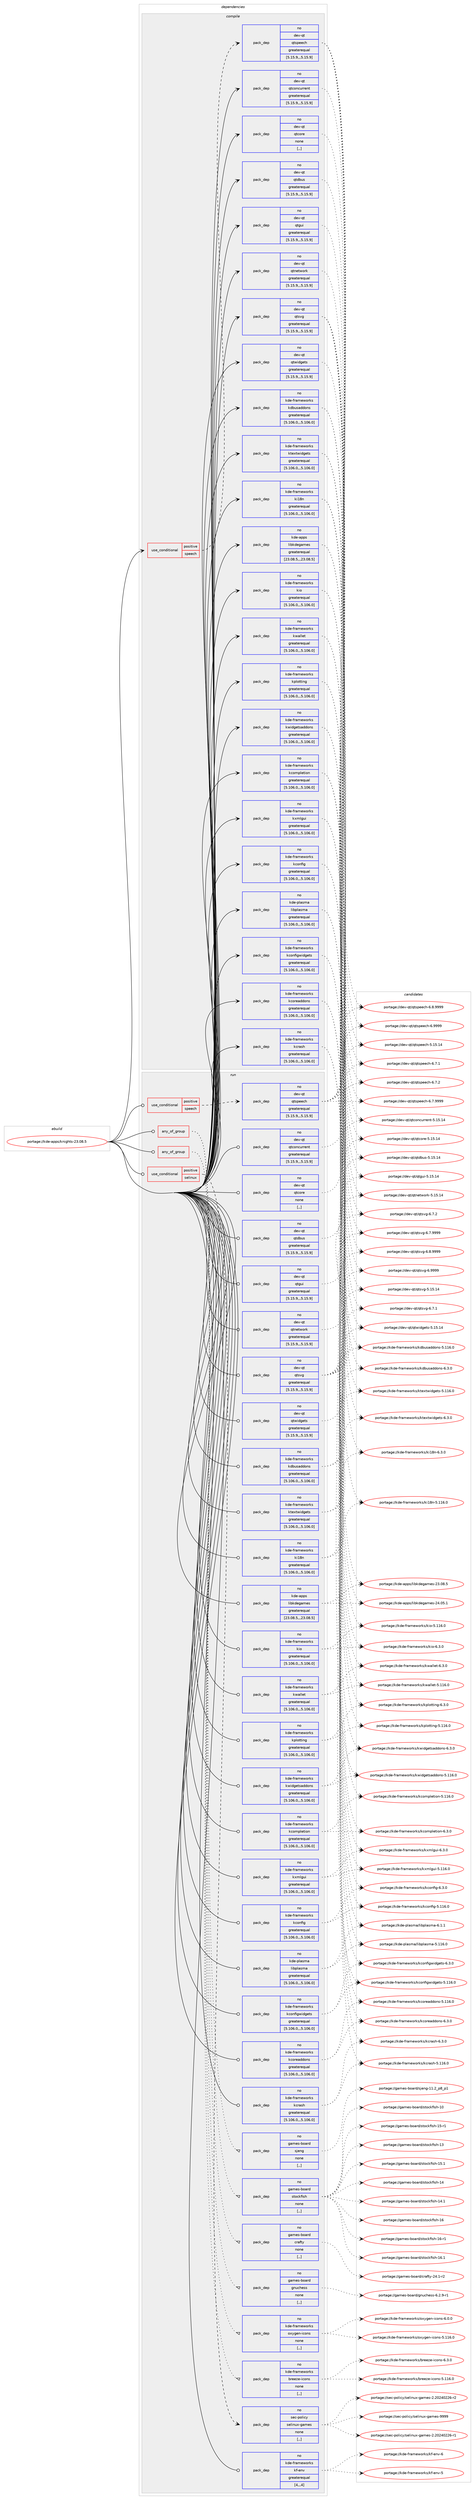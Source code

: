 digraph prolog {

# *************
# Graph options
# *************

newrank=true;
concentrate=true;
compound=true;
graph [rankdir=LR,fontname=Helvetica,fontsize=10,ranksep=1.5];#, ranksep=2.5, nodesep=0.2];
edge  [arrowhead=vee];
node  [fontname=Helvetica,fontsize=10];

# **********
# The ebuild
# **********

subgraph cluster_leftcol {
color=gray;
rank=same;
label=<<i>ebuild</i>>;
id [label="portage://kde-apps/knights-23.08.5", color=red, width=4, href="../kde-apps/knights-23.08.5.svg"];
}

# ****************
# The dependencies
# ****************

subgraph cluster_midcol {
color=gray;
label=<<i>dependencies</i>>;
subgraph cluster_compile {
fillcolor="#eeeeee";
style=filled;
label=<<i>compile</i>>;
subgraph cond65839 {
dependency250865 [label=<<TABLE BORDER="0" CELLBORDER="1" CELLSPACING="0" CELLPADDING="4"><TR><TD ROWSPAN="3" CELLPADDING="10">use_conditional</TD></TR><TR><TD>positive</TD></TR><TR><TD>speech</TD></TR></TABLE>>, shape=none, color=red];
subgraph pack183194 {
dependency250866 [label=<<TABLE BORDER="0" CELLBORDER="1" CELLSPACING="0" CELLPADDING="4" WIDTH="220"><TR><TD ROWSPAN="6" CELLPADDING="30">pack_dep</TD></TR><TR><TD WIDTH="110">no</TD></TR><TR><TD>dev-qt</TD></TR><TR><TD>qtspeech</TD></TR><TR><TD>greaterequal</TD></TR><TR><TD>[5.15.9,,,5.15.9]</TD></TR></TABLE>>, shape=none, color=blue];
}
dependency250865:e -> dependency250866:w [weight=20,style="dashed",arrowhead="vee"];
}
id:e -> dependency250865:w [weight=20,style="solid",arrowhead="vee"];
subgraph pack183195 {
dependency250867 [label=<<TABLE BORDER="0" CELLBORDER="1" CELLSPACING="0" CELLPADDING="4" WIDTH="220"><TR><TD ROWSPAN="6" CELLPADDING="30">pack_dep</TD></TR><TR><TD WIDTH="110">no</TD></TR><TR><TD>dev-qt</TD></TR><TR><TD>qtconcurrent</TD></TR><TR><TD>greaterequal</TD></TR><TR><TD>[5.15.9,,,5.15.9]</TD></TR></TABLE>>, shape=none, color=blue];
}
id:e -> dependency250867:w [weight=20,style="solid",arrowhead="vee"];
subgraph pack183196 {
dependency250868 [label=<<TABLE BORDER="0" CELLBORDER="1" CELLSPACING="0" CELLPADDING="4" WIDTH="220"><TR><TD ROWSPAN="6" CELLPADDING="30">pack_dep</TD></TR><TR><TD WIDTH="110">no</TD></TR><TR><TD>dev-qt</TD></TR><TR><TD>qtcore</TD></TR><TR><TD>none</TD></TR><TR><TD>[,,]</TD></TR></TABLE>>, shape=none, color=blue];
}
id:e -> dependency250868:w [weight=20,style="solid",arrowhead="vee"];
subgraph pack183197 {
dependency250869 [label=<<TABLE BORDER="0" CELLBORDER="1" CELLSPACING="0" CELLPADDING="4" WIDTH="220"><TR><TD ROWSPAN="6" CELLPADDING="30">pack_dep</TD></TR><TR><TD WIDTH="110">no</TD></TR><TR><TD>dev-qt</TD></TR><TR><TD>qtdbus</TD></TR><TR><TD>greaterequal</TD></TR><TR><TD>[5.15.9,,,5.15.9]</TD></TR></TABLE>>, shape=none, color=blue];
}
id:e -> dependency250869:w [weight=20,style="solid",arrowhead="vee"];
subgraph pack183198 {
dependency250870 [label=<<TABLE BORDER="0" CELLBORDER="1" CELLSPACING="0" CELLPADDING="4" WIDTH="220"><TR><TD ROWSPAN="6" CELLPADDING="30">pack_dep</TD></TR><TR><TD WIDTH="110">no</TD></TR><TR><TD>dev-qt</TD></TR><TR><TD>qtgui</TD></TR><TR><TD>greaterequal</TD></TR><TR><TD>[5.15.9,,,5.15.9]</TD></TR></TABLE>>, shape=none, color=blue];
}
id:e -> dependency250870:w [weight=20,style="solid",arrowhead="vee"];
subgraph pack183199 {
dependency250871 [label=<<TABLE BORDER="0" CELLBORDER="1" CELLSPACING="0" CELLPADDING="4" WIDTH="220"><TR><TD ROWSPAN="6" CELLPADDING="30">pack_dep</TD></TR><TR><TD WIDTH="110">no</TD></TR><TR><TD>dev-qt</TD></TR><TR><TD>qtnetwork</TD></TR><TR><TD>greaterequal</TD></TR><TR><TD>[5.15.9,,,5.15.9]</TD></TR></TABLE>>, shape=none, color=blue];
}
id:e -> dependency250871:w [weight=20,style="solid",arrowhead="vee"];
subgraph pack183200 {
dependency250872 [label=<<TABLE BORDER="0" CELLBORDER="1" CELLSPACING="0" CELLPADDING="4" WIDTH="220"><TR><TD ROWSPAN="6" CELLPADDING="30">pack_dep</TD></TR><TR><TD WIDTH="110">no</TD></TR><TR><TD>dev-qt</TD></TR><TR><TD>qtsvg</TD></TR><TR><TD>greaterequal</TD></TR><TR><TD>[5.15.9,,,5.15.9]</TD></TR></TABLE>>, shape=none, color=blue];
}
id:e -> dependency250872:w [weight=20,style="solid",arrowhead="vee"];
subgraph pack183201 {
dependency250873 [label=<<TABLE BORDER="0" CELLBORDER="1" CELLSPACING="0" CELLPADDING="4" WIDTH="220"><TR><TD ROWSPAN="6" CELLPADDING="30">pack_dep</TD></TR><TR><TD WIDTH="110">no</TD></TR><TR><TD>dev-qt</TD></TR><TR><TD>qtwidgets</TD></TR><TR><TD>greaterequal</TD></TR><TR><TD>[5.15.9,,,5.15.9]</TD></TR></TABLE>>, shape=none, color=blue];
}
id:e -> dependency250873:w [weight=20,style="solid",arrowhead="vee"];
subgraph pack183202 {
dependency250874 [label=<<TABLE BORDER="0" CELLBORDER="1" CELLSPACING="0" CELLPADDING="4" WIDTH="220"><TR><TD ROWSPAN="6" CELLPADDING="30">pack_dep</TD></TR><TR><TD WIDTH="110">no</TD></TR><TR><TD>kde-apps</TD></TR><TR><TD>libkdegames</TD></TR><TR><TD>greaterequal</TD></TR><TR><TD>[23.08.5,,,23.08.5]</TD></TR></TABLE>>, shape=none, color=blue];
}
id:e -> dependency250874:w [weight=20,style="solid",arrowhead="vee"];
subgraph pack183203 {
dependency250875 [label=<<TABLE BORDER="0" CELLBORDER="1" CELLSPACING="0" CELLPADDING="4" WIDTH="220"><TR><TD ROWSPAN="6" CELLPADDING="30">pack_dep</TD></TR><TR><TD WIDTH="110">no</TD></TR><TR><TD>kde-frameworks</TD></TR><TR><TD>kcompletion</TD></TR><TR><TD>greaterequal</TD></TR><TR><TD>[5.106.0,,,5.106.0]</TD></TR></TABLE>>, shape=none, color=blue];
}
id:e -> dependency250875:w [weight=20,style="solid",arrowhead="vee"];
subgraph pack183204 {
dependency250876 [label=<<TABLE BORDER="0" CELLBORDER="1" CELLSPACING="0" CELLPADDING="4" WIDTH="220"><TR><TD ROWSPAN="6" CELLPADDING="30">pack_dep</TD></TR><TR><TD WIDTH="110">no</TD></TR><TR><TD>kde-frameworks</TD></TR><TR><TD>kconfig</TD></TR><TR><TD>greaterequal</TD></TR><TR><TD>[5.106.0,,,5.106.0]</TD></TR></TABLE>>, shape=none, color=blue];
}
id:e -> dependency250876:w [weight=20,style="solid",arrowhead="vee"];
subgraph pack183205 {
dependency250877 [label=<<TABLE BORDER="0" CELLBORDER="1" CELLSPACING="0" CELLPADDING="4" WIDTH="220"><TR><TD ROWSPAN="6" CELLPADDING="30">pack_dep</TD></TR><TR><TD WIDTH="110">no</TD></TR><TR><TD>kde-frameworks</TD></TR><TR><TD>kconfigwidgets</TD></TR><TR><TD>greaterequal</TD></TR><TR><TD>[5.106.0,,,5.106.0]</TD></TR></TABLE>>, shape=none, color=blue];
}
id:e -> dependency250877:w [weight=20,style="solid",arrowhead="vee"];
subgraph pack183206 {
dependency250878 [label=<<TABLE BORDER="0" CELLBORDER="1" CELLSPACING="0" CELLPADDING="4" WIDTH="220"><TR><TD ROWSPAN="6" CELLPADDING="30">pack_dep</TD></TR><TR><TD WIDTH="110">no</TD></TR><TR><TD>kde-frameworks</TD></TR><TR><TD>kcoreaddons</TD></TR><TR><TD>greaterequal</TD></TR><TR><TD>[5.106.0,,,5.106.0]</TD></TR></TABLE>>, shape=none, color=blue];
}
id:e -> dependency250878:w [weight=20,style="solid",arrowhead="vee"];
subgraph pack183207 {
dependency250879 [label=<<TABLE BORDER="0" CELLBORDER="1" CELLSPACING="0" CELLPADDING="4" WIDTH="220"><TR><TD ROWSPAN="6" CELLPADDING="30">pack_dep</TD></TR><TR><TD WIDTH="110">no</TD></TR><TR><TD>kde-frameworks</TD></TR><TR><TD>kcrash</TD></TR><TR><TD>greaterequal</TD></TR><TR><TD>[5.106.0,,,5.106.0]</TD></TR></TABLE>>, shape=none, color=blue];
}
id:e -> dependency250879:w [weight=20,style="solid",arrowhead="vee"];
subgraph pack183208 {
dependency250880 [label=<<TABLE BORDER="0" CELLBORDER="1" CELLSPACING="0" CELLPADDING="4" WIDTH="220"><TR><TD ROWSPAN="6" CELLPADDING="30">pack_dep</TD></TR><TR><TD WIDTH="110">no</TD></TR><TR><TD>kde-frameworks</TD></TR><TR><TD>kdbusaddons</TD></TR><TR><TD>greaterequal</TD></TR><TR><TD>[5.106.0,,,5.106.0]</TD></TR></TABLE>>, shape=none, color=blue];
}
id:e -> dependency250880:w [weight=20,style="solid",arrowhead="vee"];
subgraph pack183209 {
dependency250881 [label=<<TABLE BORDER="0" CELLBORDER="1" CELLSPACING="0" CELLPADDING="4" WIDTH="220"><TR><TD ROWSPAN="6" CELLPADDING="30">pack_dep</TD></TR><TR><TD WIDTH="110">no</TD></TR><TR><TD>kde-frameworks</TD></TR><TR><TD>ki18n</TD></TR><TR><TD>greaterequal</TD></TR><TR><TD>[5.106.0,,,5.106.0]</TD></TR></TABLE>>, shape=none, color=blue];
}
id:e -> dependency250881:w [weight=20,style="solid",arrowhead="vee"];
subgraph pack183210 {
dependency250882 [label=<<TABLE BORDER="0" CELLBORDER="1" CELLSPACING="0" CELLPADDING="4" WIDTH="220"><TR><TD ROWSPAN="6" CELLPADDING="30">pack_dep</TD></TR><TR><TD WIDTH="110">no</TD></TR><TR><TD>kde-frameworks</TD></TR><TR><TD>kio</TD></TR><TR><TD>greaterequal</TD></TR><TR><TD>[5.106.0,,,5.106.0]</TD></TR></TABLE>>, shape=none, color=blue];
}
id:e -> dependency250882:w [weight=20,style="solid",arrowhead="vee"];
subgraph pack183211 {
dependency250883 [label=<<TABLE BORDER="0" CELLBORDER="1" CELLSPACING="0" CELLPADDING="4" WIDTH="220"><TR><TD ROWSPAN="6" CELLPADDING="30">pack_dep</TD></TR><TR><TD WIDTH="110">no</TD></TR><TR><TD>kde-frameworks</TD></TR><TR><TD>kplotting</TD></TR><TR><TD>greaterequal</TD></TR><TR><TD>[5.106.0,,,5.106.0]</TD></TR></TABLE>>, shape=none, color=blue];
}
id:e -> dependency250883:w [weight=20,style="solid",arrowhead="vee"];
subgraph pack183212 {
dependency250884 [label=<<TABLE BORDER="0" CELLBORDER="1" CELLSPACING="0" CELLPADDING="4" WIDTH="220"><TR><TD ROWSPAN="6" CELLPADDING="30">pack_dep</TD></TR><TR><TD WIDTH="110">no</TD></TR><TR><TD>kde-frameworks</TD></TR><TR><TD>ktextwidgets</TD></TR><TR><TD>greaterequal</TD></TR><TR><TD>[5.106.0,,,5.106.0]</TD></TR></TABLE>>, shape=none, color=blue];
}
id:e -> dependency250884:w [weight=20,style="solid",arrowhead="vee"];
subgraph pack183213 {
dependency250885 [label=<<TABLE BORDER="0" CELLBORDER="1" CELLSPACING="0" CELLPADDING="4" WIDTH="220"><TR><TD ROWSPAN="6" CELLPADDING="30">pack_dep</TD></TR><TR><TD WIDTH="110">no</TD></TR><TR><TD>kde-frameworks</TD></TR><TR><TD>kwallet</TD></TR><TR><TD>greaterequal</TD></TR><TR><TD>[5.106.0,,,5.106.0]</TD></TR></TABLE>>, shape=none, color=blue];
}
id:e -> dependency250885:w [weight=20,style="solid",arrowhead="vee"];
subgraph pack183214 {
dependency250886 [label=<<TABLE BORDER="0" CELLBORDER="1" CELLSPACING="0" CELLPADDING="4" WIDTH="220"><TR><TD ROWSPAN="6" CELLPADDING="30">pack_dep</TD></TR><TR><TD WIDTH="110">no</TD></TR><TR><TD>kde-frameworks</TD></TR><TR><TD>kwidgetsaddons</TD></TR><TR><TD>greaterequal</TD></TR><TR><TD>[5.106.0,,,5.106.0]</TD></TR></TABLE>>, shape=none, color=blue];
}
id:e -> dependency250886:w [weight=20,style="solid",arrowhead="vee"];
subgraph pack183215 {
dependency250887 [label=<<TABLE BORDER="0" CELLBORDER="1" CELLSPACING="0" CELLPADDING="4" WIDTH="220"><TR><TD ROWSPAN="6" CELLPADDING="30">pack_dep</TD></TR><TR><TD WIDTH="110">no</TD></TR><TR><TD>kde-frameworks</TD></TR><TR><TD>kxmlgui</TD></TR><TR><TD>greaterequal</TD></TR><TR><TD>[5.106.0,,,5.106.0]</TD></TR></TABLE>>, shape=none, color=blue];
}
id:e -> dependency250887:w [weight=20,style="solid",arrowhead="vee"];
subgraph pack183216 {
dependency250888 [label=<<TABLE BORDER="0" CELLBORDER="1" CELLSPACING="0" CELLPADDING="4" WIDTH="220"><TR><TD ROWSPAN="6" CELLPADDING="30">pack_dep</TD></TR><TR><TD WIDTH="110">no</TD></TR><TR><TD>kde-plasma</TD></TR><TR><TD>libplasma</TD></TR><TR><TD>greaterequal</TD></TR><TR><TD>[5.106.0,,,5.106.0]</TD></TR></TABLE>>, shape=none, color=blue];
}
id:e -> dependency250888:w [weight=20,style="solid",arrowhead="vee"];
}
subgraph cluster_compileandrun {
fillcolor="#eeeeee";
style=filled;
label=<<i>compile and run</i>>;
}
subgraph cluster_run {
fillcolor="#eeeeee";
style=filled;
label=<<i>run</i>>;
subgraph any1680 {
dependency250889 [label=<<TABLE BORDER="0" CELLBORDER="1" CELLSPACING="0" CELLPADDING="4"><TR><TD CELLPADDING="10">any_of_group</TD></TR></TABLE>>, shape=none, color=red];subgraph pack183217 {
dependency250890 [label=<<TABLE BORDER="0" CELLBORDER="1" CELLSPACING="0" CELLPADDING="4" WIDTH="220"><TR><TD ROWSPAN="6" CELLPADDING="30">pack_dep</TD></TR><TR><TD WIDTH="110">no</TD></TR><TR><TD>games-board</TD></TR><TR><TD>gnuchess</TD></TR><TR><TD>none</TD></TR><TR><TD>[,,]</TD></TR></TABLE>>, shape=none, color=blue];
}
dependency250889:e -> dependency250890:w [weight=20,style="dotted",arrowhead="oinv"];
subgraph pack183218 {
dependency250891 [label=<<TABLE BORDER="0" CELLBORDER="1" CELLSPACING="0" CELLPADDING="4" WIDTH="220"><TR><TD ROWSPAN="6" CELLPADDING="30">pack_dep</TD></TR><TR><TD WIDTH="110">no</TD></TR><TR><TD>games-board</TD></TR><TR><TD>crafty</TD></TR><TR><TD>none</TD></TR><TR><TD>[,,]</TD></TR></TABLE>>, shape=none, color=blue];
}
dependency250889:e -> dependency250891:w [weight=20,style="dotted",arrowhead="oinv"];
subgraph pack183219 {
dependency250892 [label=<<TABLE BORDER="0" CELLBORDER="1" CELLSPACING="0" CELLPADDING="4" WIDTH="220"><TR><TD ROWSPAN="6" CELLPADDING="30">pack_dep</TD></TR><TR><TD WIDTH="110">no</TD></TR><TR><TD>games-board</TD></TR><TR><TD>stockfish</TD></TR><TR><TD>none</TD></TR><TR><TD>[,,]</TD></TR></TABLE>>, shape=none, color=blue];
}
dependency250889:e -> dependency250892:w [weight=20,style="dotted",arrowhead="oinv"];
subgraph pack183220 {
dependency250893 [label=<<TABLE BORDER="0" CELLBORDER="1" CELLSPACING="0" CELLPADDING="4" WIDTH="220"><TR><TD ROWSPAN="6" CELLPADDING="30">pack_dep</TD></TR><TR><TD WIDTH="110">no</TD></TR><TR><TD>games-board</TD></TR><TR><TD>sjeng</TD></TR><TR><TD>none</TD></TR><TR><TD>[,,]</TD></TR></TABLE>>, shape=none, color=blue];
}
dependency250889:e -> dependency250893:w [weight=20,style="dotted",arrowhead="oinv"];
}
id:e -> dependency250889:w [weight=20,style="solid",arrowhead="odot"];
subgraph any1681 {
dependency250894 [label=<<TABLE BORDER="0" CELLBORDER="1" CELLSPACING="0" CELLPADDING="4"><TR><TD CELLPADDING="10">any_of_group</TD></TR></TABLE>>, shape=none, color=red];subgraph pack183221 {
dependency250895 [label=<<TABLE BORDER="0" CELLBORDER="1" CELLSPACING="0" CELLPADDING="4" WIDTH="220"><TR><TD ROWSPAN="6" CELLPADDING="30">pack_dep</TD></TR><TR><TD WIDTH="110">no</TD></TR><TR><TD>kde-frameworks</TD></TR><TR><TD>breeze-icons</TD></TR><TR><TD>none</TD></TR><TR><TD>[,,]</TD></TR></TABLE>>, shape=none, color=blue];
}
dependency250894:e -> dependency250895:w [weight=20,style="dotted",arrowhead="oinv"];
subgraph pack183222 {
dependency250896 [label=<<TABLE BORDER="0" CELLBORDER="1" CELLSPACING="0" CELLPADDING="4" WIDTH="220"><TR><TD ROWSPAN="6" CELLPADDING="30">pack_dep</TD></TR><TR><TD WIDTH="110">no</TD></TR><TR><TD>kde-frameworks</TD></TR><TR><TD>oxygen-icons</TD></TR><TR><TD>none</TD></TR><TR><TD>[,,]</TD></TR></TABLE>>, shape=none, color=blue];
}
dependency250894:e -> dependency250896:w [weight=20,style="dotted",arrowhead="oinv"];
}
id:e -> dependency250894:w [weight=20,style="solid",arrowhead="odot"];
subgraph cond65840 {
dependency250897 [label=<<TABLE BORDER="0" CELLBORDER="1" CELLSPACING="0" CELLPADDING="4"><TR><TD ROWSPAN="3" CELLPADDING="10">use_conditional</TD></TR><TR><TD>positive</TD></TR><TR><TD>selinux</TD></TR></TABLE>>, shape=none, color=red];
subgraph pack183223 {
dependency250898 [label=<<TABLE BORDER="0" CELLBORDER="1" CELLSPACING="0" CELLPADDING="4" WIDTH="220"><TR><TD ROWSPAN="6" CELLPADDING="30">pack_dep</TD></TR><TR><TD WIDTH="110">no</TD></TR><TR><TD>sec-policy</TD></TR><TR><TD>selinux-games</TD></TR><TR><TD>none</TD></TR><TR><TD>[,,]</TD></TR></TABLE>>, shape=none, color=blue];
}
dependency250897:e -> dependency250898:w [weight=20,style="dashed",arrowhead="vee"];
}
id:e -> dependency250897:w [weight=20,style="solid",arrowhead="odot"];
subgraph cond65841 {
dependency250899 [label=<<TABLE BORDER="0" CELLBORDER="1" CELLSPACING="0" CELLPADDING="4"><TR><TD ROWSPAN="3" CELLPADDING="10">use_conditional</TD></TR><TR><TD>positive</TD></TR><TR><TD>speech</TD></TR></TABLE>>, shape=none, color=red];
subgraph pack183224 {
dependency250900 [label=<<TABLE BORDER="0" CELLBORDER="1" CELLSPACING="0" CELLPADDING="4" WIDTH="220"><TR><TD ROWSPAN="6" CELLPADDING="30">pack_dep</TD></TR><TR><TD WIDTH="110">no</TD></TR><TR><TD>dev-qt</TD></TR><TR><TD>qtspeech</TD></TR><TR><TD>greaterequal</TD></TR><TR><TD>[5.15.9,,,5.15.9]</TD></TR></TABLE>>, shape=none, color=blue];
}
dependency250899:e -> dependency250900:w [weight=20,style="dashed",arrowhead="vee"];
}
id:e -> dependency250899:w [weight=20,style="solid",arrowhead="odot"];
subgraph pack183225 {
dependency250901 [label=<<TABLE BORDER="0" CELLBORDER="1" CELLSPACING="0" CELLPADDING="4" WIDTH="220"><TR><TD ROWSPAN="6" CELLPADDING="30">pack_dep</TD></TR><TR><TD WIDTH="110">no</TD></TR><TR><TD>dev-qt</TD></TR><TR><TD>qtconcurrent</TD></TR><TR><TD>greaterequal</TD></TR><TR><TD>[5.15.9,,,5.15.9]</TD></TR></TABLE>>, shape=none, color=blue];
}
id:e -> dependency250901:w [weight=20,style="solid",arrowhead="odot"];
subgraph pack183226 {
dependency250902 [label=<<TABLE BORDER="0" CELLBORDER="1" CELLSPACING="0" CELLPADDING="4" WIDTH="220"><TR><TD ROWSPAN="6" CELLPADDING="30">pack_dep</TD></TR><TR><TD WIDTH="110">no</TD></TR><TR><TD>dev-qt</TD></TR><TR><TD>qtcore</TD></TR><TR><TD>none</TD></TR><TR><TD>[,,]</TD></TR></TABLE>>, shape=none, color=blue];
}
id:e -> dependency250902:w [weight=20,style="solid",arrowhead="odot"];
subgraph pack183227 {
dependency250903 [label=<<TABLE BORDER="0" CELLBORDER="1" CELLSPACING="0" CELLPADDING="4" WIDTH="220"><TR><TD ROWSPAN="6" CELLPADDING="30">pack_dep</TD></TR><TR><TD WIDTH="110">no</TD></TR><TR><TD>dev-qt</TD></TR><TR><TD>qtdbus</TD></TR><TR><TD>greaterequal</TD></TR><TR><TD>[5.15.9,,,5.15.9]</TD></TR></TABLE>>, shape=none, color=blue];
}
id:e -> dependency250903:w [weight=20,style="solid",arrowhead="odot"];
subgraph pack183228 {
dependency250904 [label=<<TABLE BORDER="0" CELLBORDER="1" CELLSPACING="0" CELLPADDING="4" WIDTH="220"><TR><TD ROWSPAN="6" CELLPADDING="30">pack_dep</TD></TR><TR><TD WIDTH="110">no</TD></TR><TR><TD>dev-qt</TD></TR><TR><TD>qtgui</TD></TR><TR><TD>greaterequal</TD></TR><TR><TD>[5.15.9,,,5.15.9]</TD></TR></TABLE>>, shape=none, color=blue];
}
id:e -> dependency250904:w [weight=20,style="solid",arrowhead="odot"];
subgraph pack183229 {
dependency250905 [label=<<TABLE BORDER="0" CELLBORDER="1" CELLSPACING="0" CELLPADDING="4" WIDTH="220"><TR><TD ROWSPAN="6" CELLPADDING="30">pack_dep</TD></TR><TR><TD WIDTH="110">no</TD></TR><TR><TD>dev-qt</TD></TR><TR><TD>qtnetwork</TD></TR><TR><TD>greaterequal</TD></TR><TR><TD>[5.15.9,,,5.15.9]</TD></TR></TABLE>>, shape=none, color=blue];
}
id:e -> dependency250905:w [weight=20,style="solid",arrowhead="odot"];
subgraph pack183230 {
dependency250906 [label=<<TABLE BORDER="0" CELLBORDER="1" CELLSPACING="0" CELLPADDING="4" WIDTH="220"><TR><TD ROWSPAN="6" CELLPADDING="30">pack_dep</TD></TR><TR><TD WIDTH="110">no</TD></TR><TR><TD>dev-qt</TD></TR><TR><TD>qtsvg</TD></TR><TR><TD>greaterequal</TD></TR><TR><TD>[5.15.9,,,5.15.9]</TD></TR></TABLE>>, shape=none, color=blue];
}
id:e -> dependency250906:w [weight=20,style="solid",arrowhead="odot"];
subgraph pack183231 {
dependency250907 [label=<<TABLE BORDER="0" CELLBORDER="1" CELLSPACING="0" CELLPADDING="4" WIDTH="220"><TR><TD ROWSPAN="6" CELLPADDING="30">pack_dep</TD></TR><TR><TD WIDTH="110">no</TD></TR><TR><TD>dev-qt</TD></TR><TR><TD>qtwidgets</TD></TR><TR><TD>greaterequal</TD></TR><TR><TD>[5.15.9,,,5.15.9]</TD></TR></TABLE>>, shape=none, color=blue];
}
id:e -> dependency250907:w [weight=20,style="solid",arrowhead="odot"];
subgraph pack183232 {
dependency250908 [label=<<TABLE BORDER="0" CELLBORDER="1" CELLSPACING="0" CELLPADDING="4" WIDTH="220"><TR><TD ROWSPAN="6" CELLPADDING="30">pack_dep</TD></TR><TR><TD WIDTH="110">no</TD></TR><TR><TD>kde-apps</TD></TR><TR><TD>libkdegames</TD></TR><TR><TD>greaterequal</TD></TR><TR><TD>[23.08.5,,,23.08.5]</TD></TR></TABLE>>, shape=none, color=blue];
}
id:e -> dependency250908:w [weight=20,style="solid",arrowhead="odot"];
subgraph pack183233 {
dependency250909 [label=<<TABLE BORDER="0" CELLBORDER="1" CELLSPACING="0" CELLPADDING="4" WIDTH="220"><TR><TD ROWSPAN="6" CELLPADDING="30">pack_dep</TD></TR><TR><TD WIDTH="110">no</TD></TR><TR><TD>kde-frameworks</TD></TR><TR><TD>kcompletion</TD></TR><TR><TD>greaterequal</TD></TR><TR><TD>[5.106.0,,,5.106.0]</TD></TR></TABLE>>, shape=none, color=blue];
}
id:e -> dependency250909:w [weight=20,style="solid",arrowhead="odot"];
subgraph pack183234 {
dependency250910 [label=<<TABLE BORDER="0" CELLBORDER="1" CELLSPACING="0" CELLPADDING="4" WIDTH="220"><TR><TD ROWSPAN="6" CELLPADDING="30">pack_dep</TD></TR><TR><TD WIDTH="110">no</TD></TR><TR><TD>kde-frameworks</TD></TR><TR><TD>kconfig</TD></TR><TR><TD>greaterequal</TD></TR><TR><TD>[5.106.0,,,5.106.0]</TD></TR></TABLE>>, shape=none, color=blue];
}
id:e -> dependency250910:w [weight=20,style="solid",arrowhead="odot"];
subgraph pack183235 {
dependency250911 [label=<<TABLE BORDER="0" CELLBORDER="1" CELLSPACING="0" CELLPADDING="4" WIDTH="220"><TR><TD ROWSPAN="6" CELLPADDING="30">pack_dep</TD></TR><TR><TD WIDTH="110">no</TD></TR><TR><TD>kde-frameworks</TD></TR><TR><TD>kconfigwidgets</TD></TR><TR><TD>greaterequal</TD></TR><TR><TD>[5.106.0,,,5.106.0]</TD></TR></TABLE>>, shape=none, color=blue];
}
id:e -> dependency250911:w [weight=20,style="solid",arrowhead="odot"];
subgraph pack183236 {
dependency250912 [label=<<TABLE BORDER="0" CELLBORDER="1" CELLSPACING="0" CELLPADDING="4" WIDTH="220"><TR><TD ROWSPAN="6" CELLPADDING="30">pack_dep</TD></TR><TR><TD WIDTH="110">no</TD></TR><TR><TD>kde-frameworks</TD></TR><TR><TD>kcoreaddons</TD></TR><TR><TD>greaterequal</TD></TR><TR><TD>[5.106.0,,,5.106.0]</TD></TR></TABLE>>, shape=none, color=blue];
}
id:e -> dependency250912:w [weight=20,style="solid",arrowhead="odot"];
subgraph pack183237 {
dependency250913 [label=<<TABLE BORDER="0" CELLBORDER="1" CELLSPACING="0" CELLPADDING="4" WIDTH="220"><TR><TD ROWSPAN="6" CELLPADDING="30">pack_dep</TD></TR><TR><TD WIDTH="110">no</TD></TR><TR><TD>kde-frameworks</TD></TR><TR><TD>kcrash</TD></TR><TR><TD>greaterequal</TD></TR><TR><TD>[5.106.0,,,5.106.0]</TD></TR></TABLE>>, shape=none, color=blue];
}
id:e -> dependency250913:w [weight=20,style="solid",arrowhead="odot"];
subgraph pack183238 {
dependency250914 [label=<<TABLE BORDER="0" CELLBORDER="1" CELLSPACING="0" CELLPADDING="4" WIDTH="220"><TR><TD ROWSPAN="6" CELLPADDING="30">pack_dep</TD></TR><TR><TD WIDTH="110">no</TD></TR><TR><TD>kde-frameworks</TD></TR><TR><TD>kdbusaddons</TD></TR><TR><TD>greaterequal</TD></TR><TR><TD>[5.106.0,,,5.106.0]</TD></TR></TABLE>>, shape=none, color=blue];
}
id:e -> dependency250914:w [weight=20,style="solid",arrowhead="odot"];
subgraph pack183239 {
dependency250915 [label=<<TABLE BORDER="0" CELLBORDER="1" CELLSPACING="0" CELLPADDING="4" WIDTH="220"><TR><TD ROWSPAN="6" CELLPADDING="30">pack_dep</TD></TR><TR><TD WIDTH="110">no</TD></TR><TR><TD>kde-frameworks</TD></TR><TR><TD>kf-env</TD></TR><TR><TD>greaterequal</TD></TR><TR><TD>[4,,,4]</TD></TR></TABLE>>, shape=none, color=blue];
}
id:e -> dependency250915:w [weight=20,style="solid",arrowhead="odot"];
subgraph pack183240 {
dependency250916 [label=<<TABLE BORDER="0" CELLBORDER="1" CELLSPACING="0" CELLPADDING="4" WIDTH="220"><TR><TD ROWSPAN="6" CELLPADDING="30">pack_dep</TD></TR><TR><TD WIDTH="110">no</TD></TR><TR><TD>kde-frameworks</TD></TR><TR><TD>ki18n</TD></TR><TR><TD>greaterequal</TD></TR><TR><TD>[5.106.0,,,5.106.0]</TD></TR></TABLE>>, shape=none, color=blue];
}
id:e -> dependency250916:w [weight=20,style="solid",arrowhead="odot"];
subgraph pack183241 {
dependency250917 [label=<<TABLE BORDER="0" CELLBORDER="1" CELLSPACING="0" CELLPADDING="4" WIDTH="220"><TR><TD ROWSPAN="6" CELLPADDING="30">pack_dep</TD></TR><TR><TD WIDTH="110">no</TD></TR><TR><TD>kde-frameworks</TD></TR><TR><TD>kio</TD></TR><TR><TD>greaterequal</TD></TR><TR><TD>[5.106.0,,,5.106.0]</TD></TR></TABLE>>, shape=none, color=blue];
}
id:e -> dependency250917:w [weight=20,style="solid",arrowhead="odot"];
subgraph pack183242 {
dependency250918 [label=<<TABLE BORDER="0" CELLBORDER="1" CELLSPACING="0" CELLPADDING="4" WIDTH="220"><TR><TD ROWSPAN="6" CELLPADDING="30">pack_dep</TD></TR><TR><TD WIDTH="110">no</TD></TR><TR><TD>kde-frameworks</TD></TR><TR><TD>kplotting</TD></TR><TR><TD>greaterequal</TD></TR><TR><TD>[5.106.0,,,5.106.0]</TD></TR></TABLE>>, shape=none, color=blue];
}
id:e -> dependency250918:w [weight=20,style="solid",arrowhead="odot"];
subgraph pack183243 {
dependency250919 [label=<<TABLE BORDER="0" CELLBORDER="1" CELLSPACING="0" CELLPADDING="4" WIDTH="220"><TR><TD ROWSPAN="6" CELLPADDING="30">pack_dep</TD></TR><TR><TD WIDTH="110">no</TD></TR><TR><TD>kde-frameworks</TD></TR><TR><TD>ktextwidgets</TD></TR><TR><TD>greaterequal</TD></TR><TR><TD>[5.106.0,,,5.106.0]</TD></TR></TABLE>>, shape=none, color=blue];
}
id:e -> dependency250919:w [weight=20,style="solid",arrowhead="odot"];
subgraph pack183244 {
dependency250920 [label=<<TABLE BORDER="0" CELLBORDER="1" CELLSPACING="0" CELLPADDING="4" WIDTH="220"><TR><TD ROWSPAN="6" CELLPADDING="30">pack_dep</TD></TR><TR><TD WIDTH="110">no</TD></TR><TR><TD>kde-frameworks</TD></TR><TR><TD>kwallet</TD></TR><TR><TD>greaterequal</TD></TR><TR><TD>[5.106.0,,,5.106.0]</TD></TR></TABLE>>, shape=none, color=blue];
}
id:e -> dependency250920:w [weight=20,style="solid",arrowhead="odot"];
subgraph pack183245 {
dependency250921 [label=<<TABLE BORDER="0" CELLBORDER="1" CELLSPACING="0" CELLPADDING="4" WIDTH="220"><TR><TD ROWSPAN="6" CELLPADDING="30">pack_dep</TD></TR><TR><TD WIDTH="110">no</TD></TR><TR><TD>kde-frameworks</TD></TR><TR><TD>kwidgetsaddons</TD></TR><TR><TD>greaterequal</TD></TR><TR><TD>[5.106.0,,,5.106.0]</TD></TR></TABLE>>, shape=none, color=blue];
}
id:e -> dependency250921:w [weight=20,style="solid",arrowhead="odot"];
subgraph pack183246 {
dependency250922 [label=<<TABLE BORDER="0" CELLBORDER="1" CELLSPACING="0" CELLPADDING="4" WIDTH="220"><TR><TD ROWSPAN="6" CELLPADDING="30">pack_dep</TD></TR><TR><TD WIDTH="110">no</TD></TR><TR><TD>kde-frameworks</TD></TR><TR><TD>kxmlgui</TD></TR><TR><TD>greaterequal</TD></TR><TR><TD>[5.106.0,,,5.106.0]</TD></TR></TABLE>>, shape=none, color=blue];
}
id:e -> dependency250922:w [weight=20,style="solid",arrowhead="odot"];
subgraph pack183247 {
dependency250923 [label=<<TABLE BORDER="0" CELLBORDER="1" CELLSPACING="0" CELLPADDING="4" WIDTH="220"><TR><TD ROWSPAN="6" CELLPADDING="30">pack_dep</TD></TR><TR><TD WIDTH="110">no</TD></TR><TR><TD>kde-plasma</TD></TR><TR><TD>libplasma</TD></TR><TR><TD>greaterequal</TD></TR><TR><TD>[5.106.0,,,5.106.0]</TD></TR></TABLE>>, shape=none, color=blue];
}
id:e -> dependency250923:w [weight=20,style="solid",arrowhead="odot"];
}
}

# **************
# The candidates
# **************

subgraph cluster_choices {
rank=same;
color=gray;
label=<<i>candidates</i>>;

subgraph choice183194 {
color=black;
nodesep=1;
choice1001011184511311647113116115112101101991044553464953464952 [label="portage://dev-qt/qtspeech-5.15.14", color=red, width=4,href="../dev-qt/qtspeech-5.15.14.svg"];
choice100101118451131164711311611511210110199104455446554649 [label="portage://dev-qt/qtspeech-6.7.1", color=red, width=4,href="../dev-qt/qtspeech-6.7.1.svg"];
choice100101118451131164711311611511210110199104455446554650 [label="portage://dev-qt/qtspeech-6.7.2", color=red, width=4,href="../dev-qt/qtspeech-6.7.2.svg"];
choice100101118451131164711311611511210110199104455446554657575757 [label="portage://dev-qt/qtspeech-6.7.9999", color=red, width=4,href="../dev-qt/qtspeech-6.7.9999.svg"];
choice100101118451131164711311611511210110199104455446564657575757 [label="portage://dev-qt/qtspeech-6.8.9999", color=red, width=4,href="../dev-qt/qtspeech-6.8.9999.svg"];
choice10010111845113116471131161151121011019910445544657575757 [label="portage://dev-qt/qtspeech-6.9999", color=red, width=4,href="../dev-qt/qtspeech-6.9999.svg"];
dependency250866:e -> choice1001011184511311647113116115112101101991044553464953464952:w [style=dotted,weight="100"];
dependency250866:e -> choice100101118451131164711311611511210110199104455446554649:w [style=dotted,weight="100"];
dependency250866:e -> choice100101118451131164711311611511210110199104455446554650:w [style=dotted,weight="100"];
dependency250866:e -> choice100101118451131164711311611511210110199104455446554657575757:w [style=dotted,weight="100"];
dependency250866:e -> choice100101118451131164711311611511210110199104455446564657575757:w [style=dotted,weight="100"];
dependency250866:e -> choice10010111845113116471131161151121011019910445544657575757:w [style=dotted,weight="100"];
}
subgraph choice183195 {
color=black;
nodesep=1;
choice100101118451131164711311699111110991171141141011101164553464953464952 [label="portage://dev-qt/qtconcurrent-5.15.14", color=red, width=4,href="../dev-qt/qtconcurrent-5.15.14.svg"];
dependency250867:e -> choice100101118451131164711311699111110991171141141011101164553464953464952:w [style=dotted,weight="100"];
}
subgraph choice183196 {
color=black;
nodesep=1;
choice1001011184511311647113116991111141014553464953464952 [label="portage://dev-qt/qtcore-5.15.14", color=red, width=4,href="../dev-qt/qtcore-5.15.14.svg"];
dependency250868:e -> choice1001011184511311647113116991111141014553464953464952:w [style=dotted,weight="100"];
}
subgraph choice183197 {
color=black;
nodesep=1;
choice1001011184511311647113116100981171154553464953464952 [label="portage://dev-qt/qtdbus-5.15.14", color=red, width=4,href="../dev-qt/qtdbus-5.15.14.svg"];
dependency250869:e -> choice1001011184511311647113116100981171154553464953464952:w [style=dotted,weight="100"];
}
subgraph choice183198 {
color=black;
nodesep=1;
choice10010111845113116471131161031171054553464953464952 [label="portage://dev-qt/qtgui-5.15.14", color=red, width=4,href="../dev-qt/qtgui-5.15.14.svg"];
dependency250870:e -> choice10010111845113116471131161031171054553464953464952:w [style=dotted,weight="100"];
}
subgraph choice183199 {
color=black;
nodesep=1;
choice10010111845113116471131161101011161191111141074553464953464952 [label="portage://dev-qt/qtnetwork-5.15.14", color=red, width=4,href="../dev-qt/qtnetwork-5.15.14.svg"];
dependency250871:e -> choice10010111845113116471131161101011161191111141074553464953464952:w [style=dotted,weight="100"];
}
subgraph choice183200 {
color=black;
nodesep=1;
choice10010111845113116471131161151181034553464953464952 [label="portage://dev-qt/qtsvg-5.15.14", color=red, width=4,href="../dev-qt/qtsvg-5.15.14.svg"];
choice1001011184511311647113116115118103455446554649 [label="portage://dev-qt/qtsvg-6.7.1", color=red, width=4,href="../dev-qt/qtsvg-6.7.1.svg"];
choice1001011184511311647113116115118103455446554650 [label="portage://dev-qt/qtsvg-6.7.2", color=red, width=4,href="../dev-qt/qtsvg-6.7.2.svg"];
choice1001011184511311647113116115118103455446554657575757 [label="portage://dev-qt/qtsvg-6.7.9999", color=red, width=4,href="../dev-qt/qtsvg-6.7.9999.svg"];
choice1001011184511311647113116115118103455446564657575757 [label="portage://dev-qt/qtsvg-6.8.9999", color=red, width=4,href="../dev-qt/qtsvg-6.8.9999.svg"];
choice100101118451131164711311611511810345544657575757 [label="portage://dev-qt/qtsvg-6.9999", color=red, width=4,href="../dev-qt/qtsvg-6.9999.svg"];
dependency250872:e -> choice10010111845113116471131161151181034553464953464952:w [style=dotted,weight="100"];
dependency250872:e -> choice1001011184511311647113116115118103455446554649:w [style=dotted,weight="100"];
dependency250872:e -> choice1001011184511311647113116115118103455446554650:w [style=dotted,weight="100"];
dependency250872:e -> choice1001011184511311647113116115118103455446554657575757:w [style=dotted,weight="100"];
dependency250872:e -> choice1001011184511311647113116115118103455446564657575757:w [style=dotted,weight="100"];
dependency250872:e -> choice100101118451131164711311611511810345544657575757:w [style=dotted,weight="100"];
}
subgraph choice183201 {
color=black;
nodesep=1;
choice10010111845113116471131161191051001031011161154553464953464952 [label="portage://dev-qt/qtwidgets-5.15.14", color=red, width=4,href="../dev-qt/qtwidgets-5.15.14.svg"];
dependency250873:e -> choice10010111845113116471131161191051001031011161154553464953464952:w [style=dotted,weight="100"];
}
subgraph choice183202 {
color=black;
nodesep=1;
choice10710010145971121121154710810598107100101103971091011154550514648564653 [label="portage://kde-apps/libkdegames-23.08.5", color=red, width=4,href="../kde-apps/libkdegames-23.08.5.svg"];
choice10710010145971121121154710810598107100101103971091011154550524648534649 [label="portage://kde-apps/libkdegames-24.05.1", color=red, width=4,href="../kde-apps/libkdegames-24.05.1.svg"];
dependency250874:e -> choice10710010145971121121154710810598107100101103971091011154550514648564653:w [style=dotted,weight="100"];
dependency250874:e -> choice10710010145971121121154710810598107100101103971091011154550524648534649:w [style=dotted,weight="100"];
}
subgraph choice183203 {
color=black;
nodesep=1;
choice107100101451021149710910111911111410711547107991111091121081011161051111104553464949544648 [label="portage://kde-frameworks/kcompletion-5.116.0", color=red, width=4,href="../kde-frameworks/kcompletion-5.116.0.svg"];
choice10710010145102114971091011191111141071154710799111109112108101116105111110455446514648 [label="portage://kde-frameworks/kcompletion-6.3.0", color=red, width=4,href="../kde-frameworks/kcompletion-6.3.0.svg"];
dependency250875:e -> choice107100101451021149710910111911111410711547107991111091121081011161051111104553464949544648:w [style=dotted,weight="100"];
dependency250875:e -> choice10710010145102114971091011191111141071154710799111109112108101116105111110455446514648:w [style=dotted,weight="100"];
}
subgraph choice183204 {
color=black;
nodesep=1;
choice107100101451021149710910111911111410711547107991111101021051034553464949544648 [label="portage://kde-frameworks/kconfig-5.116.0", color=red, width=4,href="../kde-frameworks/kconfig-5.116.0.svg"];
choice10710010145102114971091011191111141071154710799111110102105103455446514648 [label="portage://kde-frameworks/kconfig-6.3.0", color=red, width=4,href="../kde-frameworks/kconfig-6.3.0.svg"];
dependency250876:e -> choice107100101451021149710910111911111410711547107991111101021051034553464949544648:w [style=dotted,weight="100"];
dependency250876:e -> choice10710010145102114971091011191111141071154710799111110102105103455446514648:w [style=dotted,weight="100"];
}
subgraph choice183205 {
color=black;
nodesep=1;
choice107100101451021149710910111911111410711547107991111101021051031191051001031011161154553464949544648 [label="portage://kde-frameworks/kconfigwidgets-5.116.0", color=red, width=4,href="../kde-frameworks/kconfigwidgets-5.116.0.svg"];
choice10710010145102114971091011191111141071154710799111110102105103119105100103101116115455446514648 [label="portage://kde-frameworks/kconfigwidgets-6.3.0", color=red, width=4,href="../kde-frameworks/kconfigwidgets-6.3.0.svg"];
dependency250877:e -> choice107100101451021149710910111911111410711547107991111101021051031191051001031011161154553464949544648:w [style=dotted,weight="100"];
dependency250877:e -> choice10710010145102114971091011191111141071154710799111110102105103119105100103101116115455446514648:w [style=dotted,weight="100"];
}
subgraph choice183206 {
color=black;
nodesep=1;
choice10710010145102114971091011191111141071154710799111114101971001001111101154553464949544648 [label="portage://kde-frameworks/kcoreaddons-5.116.0", color=red, width=4,href="../kde-frameworks/kcoreaddons-5.116.0.svg"];
choice1071001014510211497109101119111114107115471079911111410197100100111110115455446514648 [label="portage://kde-frameworks/kcoreaddons-6.3.0", color=red, width=4,href="../kde-frameworks/kcoreaddons-6.3.0.svg"];
dependency250878:e -> choice10710010145102114971091011191111141071154710799111114101971001001111101154553464949544648:w [style=dotted,weight="100"];
dependency250878:e -> choice1071001014510211497109101119111114107115471079911111410197100100111110115455446514648:w [style=dotted,weight="100"];
}
subgraph choice183207 {
color=black;
nodesep=1;
choice10710010145102114971091011191111141071154710799114971151044553464949544648 [label="portage://kde-frameworks/kcrash-5.116.0", color=red, width=4,href="../kde-frameworks/kcrash-5.116.0.svg"];
choice1071001014510211497109101119111114107115471079911497115104455446514648 [label="portage://kde-frameworks/kcrash-6.3.0", color=red, width=4,href="../kde-frameworks/kcrash-6.3.0.svg"];
dependency250879:e -> choice10710010145102114971091011191111141071154710799114971151044553464949544648:w [style=dotted,weight="100"];
dependency250879:e -> choice1071001014510211497109101119111114107115471079911497115104455446514648:w [style=dotted,weight="100"];
}
subgraph choice183208 {
color=black;
nodesep=1;
choice10710010145102114971091011191111141071154710710098117115971001001111101154553464949544648 [label="portage://kde-frameworks/kdbusaddons-5.116.0", color=red, width=4,href="../kde-frameworks/kdbusaddons-5.116.0.svg"];
choice1071001014510211497109101119111114107115471071009811711597100100111110115455446514648 [label="portage://kde-frameworks/kdbusaddons-6.3.0", color=red, width=4,href="../kde-frameworks/kdbusaddons-6.3.0.svg"];
dependency250880:e -> choice10710010145102114971091011191111141071154710710098117115971001001111101154553464949544648:w [style=dotted,weight="100"];
dependency250880:e -> choice1071001014510211497109101119111114107115471071009811711597100100111110115455446514648:w [style=dotted,weight="100"];
}
subgraph choice183209 {
color=black;
nodesep=1;
choice10710010145102114971091011191111141071154710710549561104553464949544648 [label="portage://kde-frameworks/ki18n-5.116.0", color=red, width=4,href="../kde-frameworks/ki18n-5.116.0.svg"];
choice1071001014510211497109101119111114107115471071054956110455446514648 [label="portage://kde-frameworks/ki18n-6.3.0", color=red, width=4,href="../kde-frameworks/ki18n-6.3.0.svg"];
dependency250881:e -> choice10710010145102114971091011191111141071154710710549561104553464949544648:w [style=dotted,weight="100"];
dependency250881:e -> choice1071001014510211497109101119111114107115471071054956110455446514648:w [style=dotted,weight="100"];
}
subgraph choice183210 {
color=black;
nodesep=1;
choice1071001014510211497109101119111114107115471071051114553464949544648 [label="portage://kde-frameworks/kio-5.116.0", color=red, width=4,href="../kde-frameworks/kio-5.116.0.svg"];
choice107100101451021149710910111911111410711547107105111455446514648 [label="portage://kde-frameworks/kio-6.3.0", color=red, width=4,href="../kde-frameworks/kio-6.3.0.svg"];
dependency250882:e -> choice1071001014510211497109101119111114107115471071051114553464949544648:w [style=dotted,weight="100"];
dependency250882:e -> choice107100101451021149710910111911111410711547107105111455446514648:w [style=dotted,weight="100"];
}
subgraph choice183211 {
color=black;
nodesep=1;
choice1071001014510211497109101119111114107115471071121081111161161051101034553464949544648 [label="portage://kde-frameworks/kplotting-5.116.0", color=red, width=4,href="../kde-frameworks/kplotting-5.116.0.svg"];
choice107100101451021149710910111911111410711547107112108111116116105110103455446514648 [label="portage://kde-frameworks/kplotting-6.3.0", color=red, width=4,href="../kde-frameworks/kplotting-6.3.0.svg"];
dependency250883:e -> choice1071001014510211497109101119111114107115471071121081111161161051101034553464949544648:w [style=dotted,weight="100"];
dependency250883:e -> choice107100101451021149710910111911111410711547107112108111116116105110103455446514648:w [style=dotted,weight="100"];
}
subgraph choice183212 {
color=black;
nodesep=1;
choice1071001014510211497109101119111114107115471071161011201161191051001031011161154553464949544648 [label="portage://kde-frameworks/ktextwidgets-5.116.0", color=red, width=4,href="../kde-frameworks/ktextwidgets-5.116.0.svg"];
choice107100101451021149710910111911111410711547107116101120116119105100103101116115455446514648 [label="portage://kde-frameworks/ktextwidgets-6.3.0", color=red, width=4,href="../kde-frameworks/ktextwidgets-6.3.0.svg"];
dependency250884:e -> choice1071001014510211497109101119111114107115471071161011201161191051001031011161154553464949544648:w [style=dotted,weight="100"];
dependency250884:e -> choice107100101451021149710910111911111410711547107116101120116119105100103101116115455446514648:w [style=dotted,weight="100"];
}
subgraph choice183213 {
color=black;
nodesep=1;
choice107100101451021149710910111911111410711547107119971081081011164553464949544648 [label="portage://kde-frameworks/kwallet-5.116.0", color=red, width=4,href="../kde-frameworks/kwallet-5.116.0.svg"];
choice10710010145102114971091011191111141071154710711997108108101116455446514648 [label="portage://kde-frameworks/kwallet-6.3.0", color=red, width=4,href="../kde-frameworks/kwallet-6.3.0.svg"];
dependency250885:e -> choice107100101451021149710910111911111410711547107119971081081011164553464949544648:w [style=dotted,weight="100"];
dependency250885:e -> choice10710010145102114971091011191111141071154710711997108108101116455446514648:w [style=dotted,weight="100"];
}
subgraph choice183214 {
color=black;
nodesep=1;
choice107100101451021149710910111911111410711547107119105100103101116115971001001111101154553464949544648 [label="portage://kde-frameworks/kwidgetsaddons-5.116.0", color=red, width=4,href="../kde-frameworks/kwidgetsaddons-5.116.0.svg"];
choice10710010145102114971091011191111141071154710711910510010310111611597100100111110115455446514648 [label="portage://kde-frameworks/kwidgetsaddons-6.3.0", color=red, width=4,href="../kde-frameworks/kwidgetsaddons-6.3.0.svg"];
dependency250886:e -> choice107100101451021149710910111911111410711547107119105100103101116115971001001111101154553464949544648:w [style=dotted,weight="100"];
dependency250886:e -> choice10710010145102114971091011191111141071154710711910510010310111611597100100111110115455446514648:w [style=dotted,weight="100"];
}
subgraph choice183215 {
color=black;
nodesep=1;
choice1071001014510211497109101119111114107115471071201091081031171054553464949544648 [label="portage://kde-frameworks/kxmlgui-5.116.0", color=red, width=4,href="../kde-frameworks/kxmlgui-5.116.0.svg"];
choice107100101451021149710910111911111410711547107120109108103117105455446514648 [label="portage://kde-frameworks/kxmlgui-6.3.0", color=red, width=4,href="../kde-frameworks/kxmlgui-6.3.0.svg"];
dependency250887:e -> choice1071001014510211497109101119111114107115471071201091081031171054553464949544648:w [style=dotted,weight="100"];
dependency250887:e -> choice107100101451021149710910111911111410711547107120109108103117105455446514648:w [style=dotted,weight="100"];
}
subgraph choice183216 {
color=black;
nodesep=1;
choice107100101451121089711510997471081059811210897115109974553464949544648 [label="portage://kde-plasma/libplasma-5.116.0", color=red, width=4,href="../kde-plasma/libplasma-5.116.0.svg"];
choice10710010145112108971151099747108105981121089711510997455446494649 [label="portage://kde-plasma/libplasma-6.1.1", color=red, width=4,href="../kde-plasma/libplasma-6.1.1.svg"];
dependency250888:e -> choice107100101451121089711510997471081059811210897115109974553464949544648:w [style=dotted,weight="100"];
dependency250888:e -> choice10710010145112108971151099747108105981121089711510997455446494649:w [style=dotted,weight="100"];
}
subgraph choice183217 {
color=black;
nodesep=1;
choice1039710910111545981119711410047103110117991041011151154554465046574511449 [label="portage://games-board/gnuchess-6.2.9-r1", color=red, width=4,href="../games-board/gnuchess-6.2.9-r1.svg"];
dependency250890:e -> choice1039710910111545981119711410047103110117991041011151154554465046574511449:w [style=dotted,weight="100"];
}
subgraph choice183218 {
color=black;
nodesep=1;
choice1039710910111545981119711410047991149710211612145505246494511450 [label="portage://games-board/crafty-24.1-r2", color=red, width=4,href="../games-board/crafty-24.1-r2.svg"];
dependency250891:e -> choice1039710910111545981119711410047991149710211612145505246494511450:w [style=dotted,weight="100"];
}
subgraph choice183219 {
color=black;
nodesep=1;
choice103971091011154598111971141004711511611199107102105115104454948 [label="portage://games-board/stockfish-10", color=red, width=4,href="../games-board/stockfish-10.svg"];
choice103971091011154598111971141004711511611199107102105115104454951 [label="portage://games-board/stockfish-13", color=red, width=4,href="../games-board/stockfish-13.svg"];
choice103971091011154598111971141004711511611199107102105115104454952 [label="portage://games-board/stockfish-14", color=red, width=4,href="../games-board/stockfish-14.svg"];
choice1039710910111545981119711410047115116111991071021051151044549524649 [label="portage://games-board/stockfish-14.1", color=red, width=4,href="../games-board/stockfish-14.1.svg"];
choice1039710910111545981119711410047115116111991071021051151044549534511449 [label="portage://games-board/stockfish-15-r1", color=red, width=4,href="../games-board/stockfish-15-r1.svg"];
choice1039710910111545981119711410047115116111991071021051151044549534649 [label="portage://games-board/stockfish-15.1", color=red, width=4,href="../games-board/stockfish-15.1.svg"];
choice103971091011154598111971141004711511611199107102105115104454954 [label="portage://games-board/stockfish-16", color=red, width=4,href="../games-board/stockfish-16.svg"];
choice1039710910111545981119711410047115116111991071021051151044549544511449 [label="portage://games-board/stockfish-16-r1", color=red, width=4,href="../games-board/stockfish-16-r1.svg"];
choice1039710910111545981119711410047115116111991071021051151044549544649 [label="portage://games-board/stockfish-16.1", color=red, width=4,href="../games-board/stockfish-16.1.svg"];
dependency250892:e -> choice103971091011154598111971141004711511611199107102105115104454948:w [style=dotted,weight="100"];
dependency250892:e -> choice103971091011154598111971141004711511611199107102105115104454951:w [style=dotted,weight="100"];
dependency250892:e -> choice103971091011154598111971141004711511611199107102105115104454952:w [style=dotted,weight="100"];
dependency250892:e -> choice1039710910111545981119711410047115116111991071021051151044549524649:w [style=dotted,weight="100"];
dependency250892:e -> choice1039710910111545981119711410047115116111991071021051151044549534511449:w [style=dotted,weight="100"];
dependency250892:e -> choice1039710910111545981119711410047115116111991071021051151044549534649:w [style=dotted,weight="100"];
dependency250892:e -> choice103971091011154598111971141004711511611199107102105115104454954:w [style=dotted,weight="100"];
dependency250892:e -> choice1039710910111545981119711410047115116111991071021051151044549544511449:w [style=dotted,weight="100"];
dependency250892:e -> choice1039710910111545981119711410047115116111991071021051151044549544649:w [style=dotted,weight="100"];
}
subgraph choice183220 {
color=black;
nodesep=1;
choice1039710910111545981119711410047115106101110103454949465095112569511249 [label="portage://games-board/sjeng-11.2_p8_p1", color=red, width=4,href="../games-board/sjeng-11.2_p8_p1.svg"];
dependency250893:e -> choice1039710910111545981119711410047115106101110103454949465095112569511249:w [style=dotted,weight="100"];
}
subgraph choice183221 {
color=black;
nodesep=1;
choice1071001014510211497109101119111114107115479811410110112210145105991111101154553464949544648 [label="portage://kde-frameworks/breeze-icons-5.116.0", color=red, width=4,href="../kde-frameworks/breeze-icons-5.116.0.svg"];
choice107100101451021149710910111911111410711547981141011011221014510599111110115455446514648 [label="portage://kde-frameworks/breeze-icons-6.3.0", color=red, width=4,href="../kde-frameworks/breeze-icons-6.3.0.svg"];
dependency250895:e -> choice1071001014510211497109101119111114107115479811410110112210145105991111101154553464949544648:w [style=dotted,weight="100"];
dependency250895:e -> choice107100101451021149710910111911111410711547981141011011221014510599111110115455446514648:w [style=dotted,weight="100"];
}
subgraph choice183222 {
color=black;
nodesep=1;
choice10710010145102114971091011191111141071154711112012110310111045105991111101154553464949544648 [label="portage://kde-frameworks/oxygen-icons-5.116.0", color=red, width=4,href="../kde-frameworks/oxygen-icons-5.116.0.svg"];
choice1071001014510211497109101119111114107115471111201211031011104510599111110115455446484648 [label="portage://kde-frameworks/oxygen-icons-6.0.0", color=red, width=4,href="../kde-frameworks/oxygen-icons-6.0.0.svg"];
dependency250896:e -> choice10710010145102114971091011191111141071154711112012110310111045105991111101154553464949544648:w [style=dotted,weight="100"];
dependency250896:e -> choice1071001014510211497109101119111114107115471111201211031011104510599111110115455446484648:w [style=dotted,weight="100"];
}
subgraph choice183223 {
color=black;
nodesep=1;
choice11510199451121111081059912147115101108105110117120451039710910111545504650485052485050544511449 [label="portage://sec-policy/selinux-games-2.20240226-r1", color=red, width=4,href="../sec-policy/selinux-games-2.20240226-r1.svg"];
choice11510199451121111081059912147115101108105110117120451039710910111545504650485052485050544511450 [label="portage://sec-policy/selinux-games-2.20240226-r2", color=red, width=4,href="../sec-policy/selinux-games-2.20240226-r2.svg"];
choice1151019945112111108105991214711510110810511011712045103971091011154557575757 [label="portage://sec-policy/selinux-games-9999", color=red, width=4,href="../sec-policy/selinux-games-9999.svg"];
dependency250898:e -> choice11510199451121111081059912147115101108105110117120451039710910111545504650485052485050544511449:w [style=dotted,weight="100"];
dependency250898:e -> choice11510199451121111081059912147115101108105110117120451039710910111545504650485052485050544511450:w [style=dotted,weight="100"];
dependency250898:e -> choice1151019945112111108105991214711510110810511011712045103971091011154557575757:w [style=dotted,weight="100"];
}
subgraph choice183224 {
color=black;
nodesep=1;
choice1001011184511311647113116115112101101991044553464953464952 [label="portage://dev-qt/qtspeech-5.15.14", color=red, width=4,href="../dev-qt/qtspeech-5.15.14.svg"];
choice100101118451131164711311611511210110199104455446554649 [label="portage://dev-qt/qtspeech-6.7.1", color=red, width=4,href="../dev-qt/qtspeech-6.7.1.svg"];
choice100101118451131164711311611511210110199104455446554650 [label="portage://dev-qt/qtspeech-6.7.2", color=red, width=4,href="../dev-qt/qtspeech-6.7.2.svg"];
choice100101118451131164711311611511210110199104455446554657575757 [label="portage://dev-qt/qtspeech-6.7.9999", color=red, width=4,href="../dev-qt/qtspeech-6.7.9999.svg"];
choice100101118451131164711311611511210110199104455446564657575757 [label="portage://dev-qt/qtspeech-6.8.9999", color=red, width=4,href="../dev-qt/qtspeech-6.8.9999.svg"];
choice10010111845113116471131161151121011019910445544657575757 [label="portage://dev-qt/qtspeech-6.9999", color=red, width=4,href="../dev-qt/qtspeech-6.9999.svg"];
dependency250900:e -> choice1001011184511311647113116115112101101991044553464953464952:w [style=dotted,weight="100"];
dependency250900:e -> choice100101118451131164711311611511210110199104455446554649:w [style=dotted,weight="100"];
dependency250900:e -> choice100101118451131164711311611511210110199104455446554650:w [style=dotted,weight="100"];
dependency250900:e -> choice100101118451131164711311611511210110199104455446554657575757:w [style=dotted,weight="100"];
dependency250900:e -> choice100101118451131164711311611511210110199104455446564657575757:w [style=dotted,weight="100"];
dependency250900:e -> choice10010111845113116471131161151121011019910445544657575757:w [style=dotted,weight="100"];
}
subgraph choice183225 {
color=black;
nodesep=1;
choice100101118451131164711311699111110991171141141011101164553464953464952 [label="portage://dev-qt/qtconcurrent-5.15.14", color=red, width=4,href="../dev-qt/qtconcurrent-5.15.14.svg"];
dependency250901:e -> choice100101118451131164711311699111110991171141141011101164553464953464952:w [style=dotted,weight="100"];
}
subgraph choice183226 {
color=black;
nodesep=1;
choice1001011184511311647113116991111141014553464953464952 [label="portage://dev-qt/qtcore-5.15.14", color=red, width=4,href="../dev-qt/qtcore-5.15.14.svg"];
dependency250902:e -> choice1001011184511311647113116991111141014553464953464952:w [style=dotted,weight="100"];
}
subgraph choice183227 {
color=black;
nodesep=1;
choice1001011184511311647113116100981171154553464953464952 [label="portage://dev-qt/qtdbus-5.15.14", color=red, width=4,href="../dev-qt/qtdbus-5.15.14.svg"];
dependency250903:e -> choice1001011184511311647113116100981171154553464953464952:w [style=dotted,weight="100"];
}
subgraph choice183228 {
color=black;
nodesep=1;
choice10010111845113116471131161031171054553464953464952 [label="portage://dev-qt/qtgui-5.15.14", color=red, width=4,href="../dev-qt/qtgui-5.15.14.svg"];
dependency250904:e -> choice10010111845113116471131161031171054553464953464952:w [style=dotted,weight="100"];
}
subgraph choice183229 {
color=black;
nodesep=1;
choice10010111845113116471131161101011161191111141074553464953464952 [label="portage://dev-qt/qtnetwork-5.15.14", color=red, width=4,href="../dev-qt/qtnetwork-5.15.14.svg"];
dependency250905:e -> choice10010111845113116471131161101011161191111141074553464953464952:w [style=dotted,weight="100"];
}
subgraph choice183230 {
color=black;
nodesep=1;
choice10010111845113116471131161151181034553464953464952 [label="portage://dev-qt/qtsvg-5.15.14", color=red, width=4,href="../dev-qt/qtsvg-5.15.14.svg"];
choice1001011184511311647113116115118103455446554649 [label="portage://dev-qt/qtsvg-6.7.1", color=red, width=4,href="../dev-qt/qtsvg-6.7.1.svg"];
choice1001011184511311647113116115118103455446554650 [label="portage://dev-qt/qtsvg-6.7.2", color=red, width=4,href="../dev-qt/qtsvg-6.7.2.svg"];
choice1001011184511311647113116115118103455446554657575757 [label="portage://dev-qt/qtsvg-6.7.9999", color=red, width=4,href="../dev-qt/qtsvg-6.7.9999.svg"];
choice1001011184511311647113116115118103455446564657575757 [label="portage://dev-qt/qtsvg-6.8.9999", color=red, width=4,href="../dev-qt/qtsvg-6.8.9999.svg"];
choice100101118451131164711311611511810345544657575757 [label="portage://dev-qt/qtsvg-6.9999", color=red, width=4,href="../dev-qt/qtsvg-6.9999.svg"];
dependency250906:e -> choice10010111845113116471131161151181034553464953464952:w [style=dotted,weight="100"];
dependency250906:e -> choice1001011184511311647113116115118103455446554649:w [style=dotted,weight="100"];
dependency250906:e -> choice1001011184511311647113116115118103455446554650:w [style=dotted,weight="100"];
dependency250906:e -> choice1001011184511311647113116115118103455446554657575757:w [style=dotted,weight="100"];
dependency250906:e -> choice1001011184511311647113116115118103455446564657575757:w [style=dotted,weight="100"];
dependency250906:e -> choice100101118451131164711311611511810345544657575757:w [style=dotted,weight="100"];
}
subgraph choice183231 {
color=black;
nodesep=1;
choice10010111845113116471131161191051001031011161154553464953464952 [label="portage://dev-qt/qtwidgets-5.15.14", color=red, width=4,href="../dev-qt/qtwidgets-5.15.14.svg"];
dependency250907:e -> choice10010111845113116471131161191051001031011161154553464953464952:w [style=dotted,weight="100"];
}
subgraph choice183232 {
color=black;
nodesep=1;
choice10710010145971121121154710810598107100101103971091011154550514648564653 [label="portage://kde-apps/libkdegames-23.08.5", color=red, width=4,href="../kde-apps/libkdegames-23.08.5.svg"];
choice10710010145971121121154710810598107100101103971091011154550524648534649 [label="portage://kde-apps/libkdegames-24.05.1", color=red, width=4,href="../kde-apps/libkdegames-24.05.1.svg"];
dependency250908:e -> choice10710010145971121121154710810598107100101103971091011154550514648564653:w [style=dotted,weight="100"];
dependency250908:e -> choice10710010145971121121154710810598107100101103971091011154550524648534649:w [style=dotted,weight="100"];
}
subgraph choice183233 {
color=black;
nodesep=1;
choice107100101451021149710910111911111410711547107991111091121081011161051111104553464949544648 [label="portage://kde-frameworks/kcompletion-5.116.0", color=red, width=4,href="../kde-frameworks/kcompletion-5.116.0.svg"];
choice10710010145102114971091011191111141071154710799111109112108101116105111110455446514648 [label="portage://kde-frameworks/kcompletion-6.3.0", color=red, width=4,href="../kde-frameworks/kcompletion-6.3.0.svg"];
dependency250909:e -> choice107100101451021149710910111911111410711547107991111091121081011161051111104553464949544648:w [style=dotted,weight="100"];
dependency250909:e -> choice10710010145102114971091011191111141071154710799111109112108101116105111110455446514648:w [style=dotted,weight="100"];
}
subgraph choice183234 {
color=black;
nodesep=1;
choice107100101451021149710910111911111410711547107991111101021051034553464949544648 [label="portage://kde-frameworks/kconfig-5.116.0", color=red, width=4,href="../kde-frameworks/kconfig-5.116.0.svg"];
choice10710010145102114971091011191111141071154710799111110102105103455446514648 [label="portage://kde-frameworks/kconfig-6.3.0", color=red, width=4,href="../kde-frameworks/kconfig-6.3.0.svg"];
dependency250910:e -> choice107100101451021149710910111911111410711547107991111101021051034553464949544648:w [style=dotted,weight="100"];
dependency250910:e -> choice10710010145102114971091011191111141071154710799111110102105103455446514648:w [style=dotted,weight="100"];
}
subgraph choice183235 {
color=black;
nodesep=1;
choice107100101451021149710910111911111410711547107991111101021051031191051001031011161154553464949544648 [label="portage://kde-frameworks/kconfigwidgets-5.116.0", color=red, width=4,href="../kde-frameworks/kconfigwidgets-5.116.0.svg"];
choice10710010145102114971091011191111141071154710799111110102105103119105100103101116115455446514648 [label="portage://kde-frameworks/kconfigwidgets-6.3.0", color=red, width=4,href="../kde-frameworks/kconfigwidgets-6.3.0.svg"];
dependency250911:e -> choice107100101451021149710910111911111410711547107991111101021051031191051001031011161154553464949544648:w [style=dotted,weight="100"];
dependency250911:e -> choice10710010145102114971091011191111141071154710799111110102105103119105100103101116115455446514648:w [style=dotted,weight="100"];
}
subgraph choice183236 {
color=black;
nodesep=1;
choice10710010145102114971091011191111141071154710799111114101971001001111101154553464949544648 [label="portage://kde-frameworks/kcoreaddons-5.116.0", color=red, width=4,href="../kde-frameworks/kcoreaddons-5.116.0.svg"];
choice1071001014510211497109101119111114107115471079911111410197100100111110115455446514648 [label="portage://kde-frameworks/kcoreaddons-6.3.0", color=red, width=4,href="../kde-frameworks/kcoreaddons-6.3.0.svg"];
dependency250912:e -> choice10710010145102114971091011191111141071154710799111114101971001001111101154553464949544648:w [style=dotted,weight="100"];
dependency250912:e -> choice1071001014510211497109101119111114107115471079911111410197100100111110115455446514648:w [style=dotted,weight="100"];
}
subgraph choice183237 {
color=black;
nodesep=1;
choice10710010145102114971091011191111141071154710799114971151044553464949544648 [label="portage://kde-frameworks/kcrash-5.116.0", color=red, width=4,href="../kde-frameworks/kcrash-5.116.0.svg"];
choice1071001014510211497109101119111114107115471079911497115104455446514648 [label="portage://kde-frameworks/kcrash-6.3.0", color=red, width=4,href="../kde-frameworks/kcrash-6.3.0.svg"];
dependency250913:e -> choice10710010145102114971091011191111141071154710799114971151044553464949544648:w [style=dotted,weight="100"];
dependency250913:e -> choice1071001014510211497109101119111114107115471079911497115104455446514648:w [style=dotted,weight="100"];
}
subgraph choice183238 {
color=black;
nodesep=1;
choice10710010145102114971091011191111141071154710710098117115971001001111101154553464949544648 [label="portage://kde-frameworks/kdbusaddons-5.116.0", color=red, width=4,href="../kde-frameworks/kdbusaddons-5.116.0.svg"];
choice1071001014510211497109101119111114107115471071009811711597100100111110115455446514648 [label="portage://kde-frameworks/kdbusaddons-6.3.0", color=red, width=4,href="../kde-frameworks/kdbusaddons-6.3.0.svg"];
dependency250914:e -> choice10710010145102114971091011191111141071154710710098117115971001001111101154553464949544648:w [style=dotted,weight="100"];
dependency250914:e -> choice1071001014510211497109101119111114107115471071009811711597100100111110115455446514648:w [style=dotted,weight="100"];
}
subgraph choice183239 {
color=black;
nodesep=1;
choice107100101451021149710910111911111410711547107102451011101184553 [label="portage://kde-frameworks/kf-env-5", color=red, width=4,href="../kde-frameworks/kf-env-5.svg"];
choice107100101451021149710910111911111410711547107102451011101184554 [label="portage://kde-frameworks/kf-env-6", color=red, width=4,href="../kde-frameworks/kf-env-6.svg"];
dependency250915:e -> choice107100101451021149710910111911111410711547107102451011101184553:w [style=dotted,weight="100"];
dependency250915:e -> choice107100101451021149710910111911111410711547107102451011101184554:w [style=dotted,weight="100"];
}
subgraph choice183240 {
color=black;
nodesep=1;
choice10710010145102114971091011191111141071154710710549561104553464949544648 [label="portage://kde-frameworks/ki18n-5.116.0", color=red, width=4,href="../kde-frameworks/ki18n-5.116.0.svg"];
choice1071001014510211497109101119111114107115471071054956110455446514648 [label="portage://kde-frameworks/ki18n-6.3.0", color=red, width=4,href="../kde-frameworks/ki18n-6.3.0.svg"];
dependency250916:e -> choice10710010145102114971091011191111141071154710710549561104553464949544648:w [style=dotted,weight="100"];
dependency250916:e -> choice1071001014510211497109101119111114107115471071054956110455446514648:w [style=dotted,weight="100"];
}
subgraph choice183241 {
color=black;
nodesep=1;
choice1071001014510211497109101119111114107115471071051114553464949544648 [label="portage://kde-frameworks/kio-5.116.0", color=red, width=4,href="../kde-frameworks/kio-5.116.0.svg"];
choice107100101451021149710910111911111410711547107105111455446514648 [label="portage://kde-frameworks/kio-6.3.0", color=red, width=4,href="../kde-frameworks/kio-6.3.0.svg"];
dependency250917:e -> choice1071001014510211497109101119111114107115471071051114553464949544648:w [style=dotted,weight="100"];
dependency250917:e -> choice107100101451021149710910111911111410711547107105111455446514648:w [style=dotted,weight="100"];
}
subgraph choice183242 {
color=black;
nodesep=1;
choice1071001014510211497109101119111114107115471071121081111161161051101034553464949544648 [label="portage://kde-frameworks/kplotting-5.116.0", color=red, width=4,href="../kde-frameworks/kplotting-5.116.0.svg"];
choice107100101451021149710910111911111410711547107112108111116116105110103455446514648 [label="portage://kde-frameworks/kplotting-6.3.0", color=red, width=4,href="../kde-frameworks/kplotting-6.3.0.svg"];
dependency250918:e -> choice1071001014510211497109101119111114107115471071121081111161161051101034553464949544648:w [style=dotted,weight="100"];
dependency250918:e -> choice107100101451021149710910111911111410711547107112108111116116105110103455446514648:w [style=dotted,weight="100"];
}
subgraph choice183243 {
color=black;
nodesep=1;
choice1071001014510211497109101119111114107115471071161011201161191051001031011161154553464949544648 [label="portage://kde-frameworks/ktextwidgets-5.116.0", color=red, width=4,href="../kde-frameworks/ktextwidgets-5.116.0.svg"];
choice107100101451021149710910111911111410711547107116101120116119105100103101116115455446514648 [label="portage://kde-frameworks/ktextwidgets-6.3.0", color=red, width=4,href="../kde-frameworks/ktextwidgets-6.3.0.svg"];
dependency250919:e -> choice1071001014510211497109101119111114107115471071161011201161191051001031011161154553464949544648:w [style=dotted,weight="100"];
dependency250919:e -> choice107100101451021149710910111911111410711547107116101120116119105100103101116115455446514648:w [style=dotted,weight="100"];
}
subgraph choice183244 {
color=black;
nodesep=1;
choice107100101451021149710910111911111410711547107119971081081011164553464949544648 [label="portage://kde-frameworks/kwallet-5.116.0", color=red, width=4,href="../kde-frameworks/kwallet-5.116.0.svg"];
choice10710010145102114971091011191111141071154710711997108108101116455446514648 [label="portage://kde-frameworks/kwallet-6.3.0", color=red, width=4,href="../kde-frameworks/kwallet-6.3.0.svg"];
dependency250920:e -> choice107100101451021149710910111911111410711547107119971081081011164553464949544648:w [style=dotted,weight="100"];
dependency250920:e -> choice10710010145102114971091011191111141071154710711997108108101116455446514648:w [style=dotted,weight="100"];
}
subgraph choice183245 {
color=black;
nodesep=1;
choice107100101451021149710910111911111410711547107119105100103101116115971001001111101154553464949544648 [label="portage://kde-frameworks/kwidgetsaddons-5.116.0", color=red, width=4,href="../kde-frameworks/kwidgetsaddons-5.116.0.svg"];
choice10710010145102114971091011191111141071154710711910510010310111611597100100111110115455446514648 [label="portage://kde-frameworks/kwidgetsaddons-6.3.0", color=red, width=4,href="../kde-frameworks/kwidgetsaddons-6.3.0.svg"];
dependency250921:e -> choice107100101451021149710910111911111410711547107119105100103101116115971001001111101154553464949544648:w [style=dotted,weight="100"];
dependency250921:e -> choice10710010145102114971091011191111141071154710711910510010310111611597100100111110115455446514648:w [style=dotted,weight="100"];
}
subgraph choice183246 {
color=black;
nodesep=1;
choice1071001014510211497109101119111114107115471071201091081031171054553464949544648 [label="portage://kde-frameworks/kxmlgui-5.116.0", color=red, width=4,href="../kde-frameworks/kxmlgui-5.116.0.svg"];
choice107100101451021149710910111911111410711547107120109108103117105455446514648 [label="portage://kde-frameworks/kxmlgui-6.3.0", color=red, width=4,href="../kde-frameworks/kxmlgui-6.3.0.svg"];
dependency250922:e -> choice1071001014510211497109101119111114107115471071201091081031171054553464949544648:w [style=dotted,weight="100"];
dependency250922:e -> choice107100101451021149710910111911111410711547107120109108103117105455446514648:w [style=dotted,weight="100"];
}
subgraph choice183247 {
color=black;
nodesep=1;
choice107100101451121089711510997471081059811210897115109974553464949544648 [label="portage://kde-plasma/libplasma-5.116.0", color=red, width=4,href="../kde-plasma/libplasma-5.116.0.svg"];
choice10710010145112108971151099747108105981121089711510997455446494649 [label="portage://kde-plasma/libplasma-6.1.1", color=red, width=4,href="../kde-plasma/libplasma-6.1.1.svg"];
dependency250923:e -> choice107100101451121089711510997471081059811210897115109974553464949544648:w [style=dotted,weight="100"];
dependency250923:e -> choice10710010145112108971151099747108105981121089711510997455446494649:w [style=dotted,weight="100"];
}
}

}
